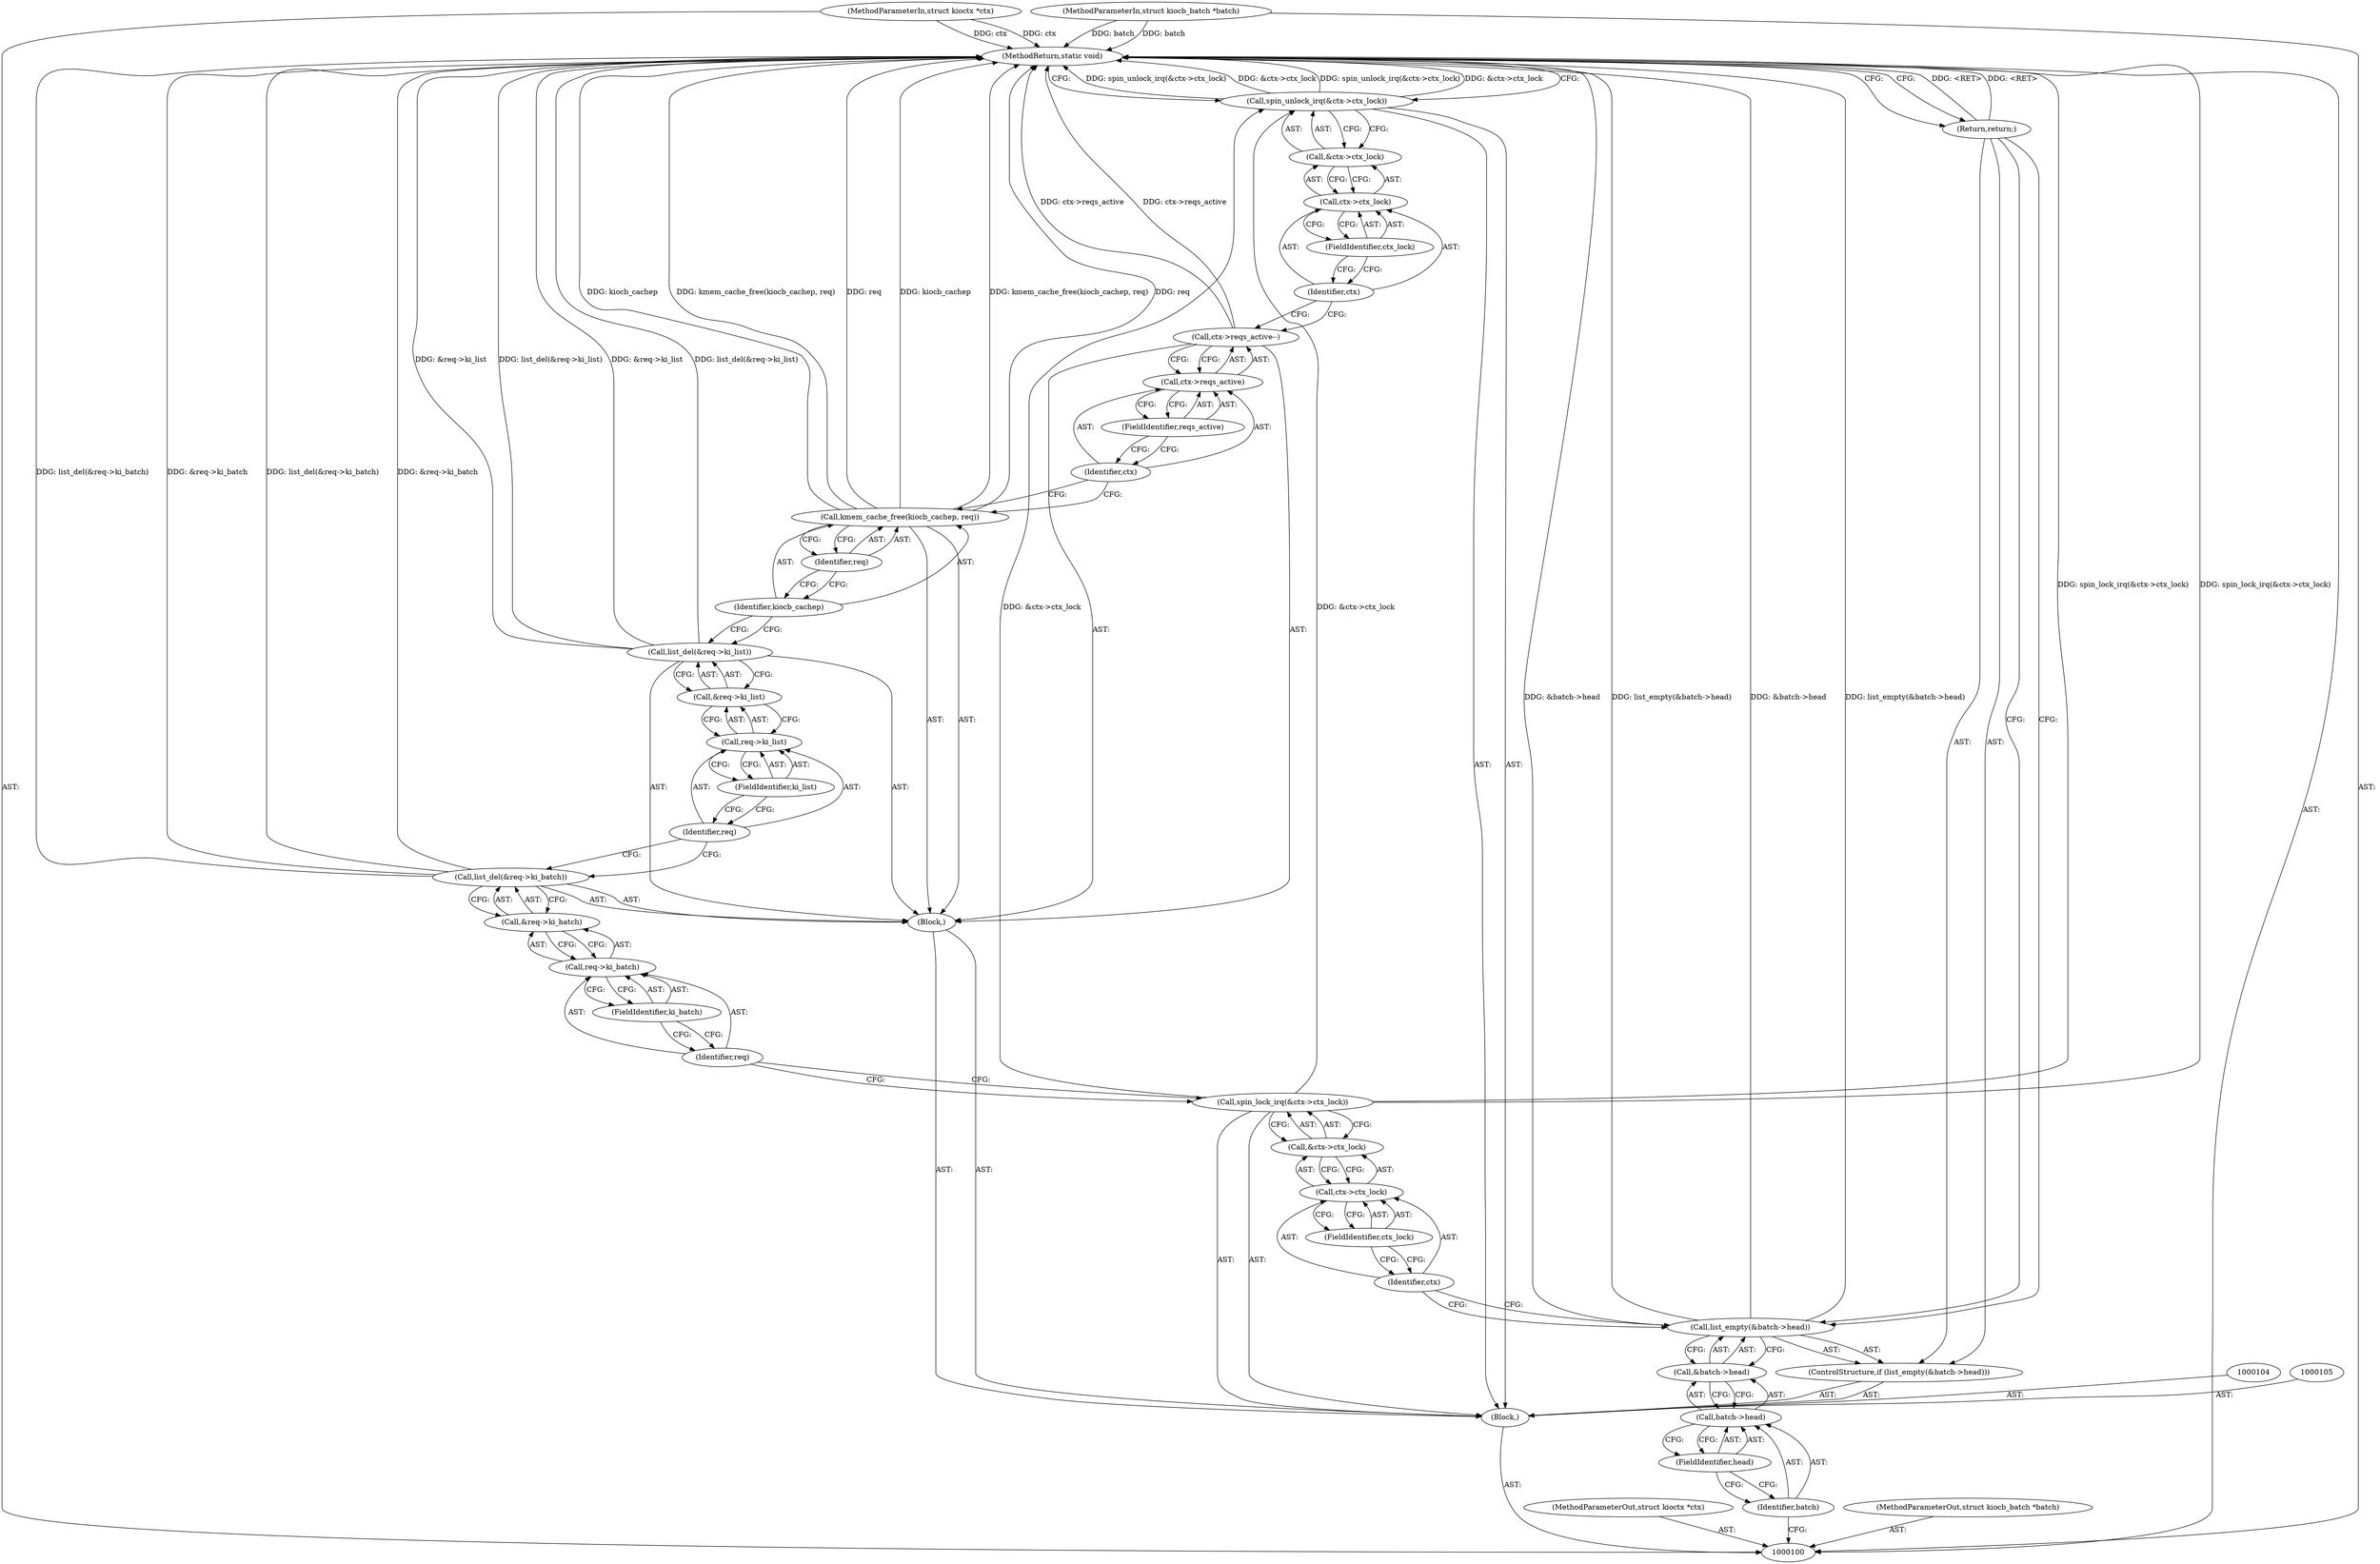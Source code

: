 digraph "0_linux_802f43594d6e4d2ac61086d239153c17873a0428_0" {
"1000118" [label="(Block,)"];
"1000120" [label="(Call,&req->ki_batch)"];
"1000121" [label="(Call,req->ki_batch)"];
"1000122" [label="(Identifier,req)"];
"1000123" [label="(FieldIdentifier,ki_batch)"];
"1000119" [label="(Call,list_del(&req->ki_batch))"];
"1000125" [label="(Call,&req->ki_list)"];
"1000126" [label="(Call,req->ki_list)"];
"1000127" [label="(Identifier,req)"];
"1000128" [label="(FieldIdentifier,ki_list)"];
"1000124" [label="(Call,list_del(&req->ki_list))"];
"1000130" [label="(Identifier,kiocb_cachep)"];
"1000129" [label="(Call,kmem_cache_free(kiocb_cachep, req))"];
"1000131" [label="(Identifier,req)"];
"1000132" [label="(Call,ctx->reqs_active--)"];
"1000133" [label="(Call,ctx->reqs_active)"];
"1000134" [label="(Identifier,ctx)"];
"1000135" [label="(FieldIdentifier,reqs_active)"];
"1000136" [label="(Call,spin_unlock_irq(&ctx->ctx_lock))"];
"1000137" [label="(Call,&ctx->ctx_lock)"];
"1000138" [label="(Call,ctx->ctx_lock)"];
"1000139" [label="(Identifier,ctx)"];
"1000140" [label="(FieldIdentifier,ctx_lock)"];
"1000141" [label="(MethodReturn,static void)"];
"1000101" [label="(MethodParameterIn,struct kioctx *ctx)"];
"1000183" [label="(MethodParameterOut,struct kioctx *ctx)"];
"1000102" [label="(MethodParameterIn,struct kiocb_batch *batch)"];
"1000184" [label="(MethodParameterOut,struct kiocb_batch *batch)"];
"1000103" [label="(Block,)"];
"1000106" [label="(ControlStructure,if (list_empty(&batch->head)))"];
"1000108" [label="(Call,&batch->head)"];
"1000109" [label="(Call,batch->head)"];
"1000110" [label="(Identifier,batch)"];
"1000111" [label="(FieldIdentifier,head)"];
"1000107" [label="(Call,list_empty(&batch->head))"];
"1000112" [label="(Return,return;)"];
"1000113" [label="(Call,spin_lock_irq(&ctx->ctx_lock))"];
"1000114" [label="(Call,&ctx->ctx_lock)"];
"1000115" [label="(Call,ctx->ctx_lock)"];
"1000116" [label="(Identifier,ctx)"];
"1000117" [label="(FieldIdentifier,ctx_lock)"];
"1000118" -> "1000103"  [label="AST: "];
"1000119" -> "1000118"  [label="AST: "];
"1000124" -> "1000118"  [label="AST: "];
"1000129" -> "1000118"  [label="AST: "];
"1000132" -> "1000118"  [label="AST: "];
"1000120" -> "1000119"  [label="AST: "];
"1000120" -> "1000121"  [label="CFG: "];
"1000121" -> "1000120"  [label="AST: "];
"1000119" -> "1000120"  [label="CFG: "];
"1000121" -> "1000120"  [label="AST: "];
"1000121" -> "1000123"  [label="CFG: "];
"1000122" -> "1000121"  [label="AST: "];
"1000123" -> "1000121"  [label="AST: "];
"1000120" -> "1000121"  [label="CFG: "];
"1000122" -> "1000121"  [label="AST: "];
"1000122" -> "1000113"  [label="CFG: "];
"1000123" -> "1000122"  [label="CFG: "];
"1000123" -> "1000121"  [label="AST: "];
"1000123" -> "1000122"  [label="CFG: "];
"1000121" -> "1000123"  [label="CFG: "];
"1000119" -> "1000118"  [label="AST: "];
"1000119" -> "1000120"  [label="CFG: "];
"1000120" -> "1000119"  [label="AST: "];
"1000127" -> "1000119"  [label="CFG: "];
"1000119" -> "1000141"  [label="DDG: list_del(&req->ki_batch)"];
"1000119" -> "1000141"  [label="DDG: &req->ki_batch"];
"1000125" -> "1000124"  [label="AST: "];
"1000125" -> "1000126"  [label="CFG: "];
"1000126" -> "1000125"  [label="AST: "];
"1000124" -> "1000125"  [label="CFG: "];
"1000126" -> "1000125"  [label="AST: "];
"1000126" -> "1000128"  [label="CFG: "];
"1000127" -> "1000126"  [label="AST: "];
"1000128" -> "1000126"  [label="AST: "];
"1000125" -> "1000126"  [label="CFG: "];
"1000127" -> "1000126"  [label="AST: "];
"1000127" -> "1000119"  [label="CFG: "];
"1000128" -> "1000127"  [label="CFG: "];
"1000128" -> "1000126"  [label="AST: "];
"1000128" -> "1000127"  [label="CFG: "];
"1000126" -> "1000128"  [label="CFG: "];
"1000124" -> "1000118"  [label="AST: "];
"1000124" -> "1000125"  [label="CFG: "];
"1000125" -> "1000124"  [label="AST: "];
"1000130" -> "1000124"  [label="CFG: "];
"1000124" -> "1000141"  [label="DDG: &req->ki_list"];
"1000124" -> "1000141"  [label="DDG: list_del(&req->ki_list)"];
"1000130" -> "1000129"  [label="AST: "];
"1000130" -> "1000124"  [label="CFG: "];
"1000131" -> "1000130"  [label="CFG: "];
"1000129" -> "1000118"  [label="AST: "];
"1000129" -> "1000131"  [label="CFG: "];
"1000130" -> "1000129"  [label="AST: "];
"1000131" -> "1000129"  [label="AST: "];
"1000134" -> "1000129"  [label="CFG: "];
"1000129" -> "1000141"  [label="DDG: kiocb_cachep"];
"1000129" -> "1000141"  [label="DDG: kmem_cache_free(kiocb_cachep, req)"];
"1000129" -> "1000141"  [label="DDG: req"];
"1000131" -> "1000129"  [label="AST: "];
"1000131" -> "1000130"  [label="CFG: "];
"1000129" -> "1000131"  [label="CFG: "];
"1000132" -> "1000118"  [label="AST: "];
"1000132" -> "1000133"  [label="CFG: "];
"1000133" -> "1000132"  [label="AST: "];
"1000139" -> "1000132"  [label="CFG: "];
"1000132" -> "1000141"  [label="DDG: ctx->reqs_active"];
"1000133" -> "1000132"  [label="AST: "];
"1000133" -> "1000135"  [label="CFG: "];
"1000134" -> "1000133"  [label="AST: "];
"1000135" -> "1000133"  [label="AST: "];
"1000132" -> "1000133"  [label="CFG: "];
"1000134" -> "1000133"  [label="AST: "];
"1000134" -> "1000129"  [label="CFG: "];
"1000135" -> "1000134"  [label="CFG: "];
"1000135" -> "1000133"  [label="AST: "];
"1000135" -> "1000134"  [label="CFG: "];
"1000133" -> "1000135"  [label="CFG: "];
"1000136" -> "1000103"  [label="AST: "];
"1000136" -> "1000137"  [label="CFG: "];
"1000137" -> "1000136"  [label="AST: "];
"1000141" -> "1000136"  [label="CFG: "];
"1000136" -> "1000141"  [label="DDG: spin_unlock_irq(&ctx->ctx_lock)"];
"1000136" -> "1000141"  [label="DDG: &ctx->ctx_lock"];
"1000113" -> "1000136"  [label="DDG: &ctx->ctx_lock"];
"1000137" -> "1000136"  [label="AST: "];
"1000137" -> "1000138"  [label="CFG: "];
"1000138" -> "1000137"  [label="AST: "];
"1000136" -> "1000137"  [label="CFG: "];
"1000138" -> "1000137"  [label="AST: "];
"1000138" -> "1000140"  [label="CFG: "];
"1000139" -> "1000138"  [label="AST: "];
"1000140" -> "1000138"  [label="AST: "];
"1000137" -> "1000138"  [label="CFG: "];
"1000139" -> "1000138"  [label="AST: "];
"1000139" -> "1000132"  [label="CFG: "];
"1000140" -> "1000139"  [label="CFG: "];
"1000140" -> "1000138"  [label="AST: "];
"1000140" -> "1000139"  [label="CFG: "];
"1000138" -> "1000140"  [label="CFG: "];
"1000141" -> "1000100"  [label="AST: "];
"1000141" -> "1000112"  [label="CFG: "];
"1000141" -> "1000136"  [label="CFG: "];
"1000112" -> "1000141"  [label="DDG: <RET>"];
"1000129" -> "1000141"  [label="DDG: kiocb_cachep"];
"1000129" -> "1000141"  [label="DDG: kmem_cache_free(kiocb_cachep, req)"];
"1000129" -> "1000141"  [label="DDG: req"];
"1000124" -> "1000141"  [label="DDG: &req->ki_list"];
"1000124" -> "1000141"  [label="DDG: list_del(&req->ki_list)"];
"1000107" -> "1000141"  [label="DDG: &batch->head"];
"1000107" -> "1000141"  [label="DDG: list_empty(&batch->head)"];
"1000136" -> "1000141"  [label="DDG: spin_unlock_irq(&ctx->ctx_lock)"];
"1000136" -> "1000141"  [label="DDG: &ctx->ctx_lock"];
"1000119" -> "1000141"  [label="DDG: list_del(&req->ki_batch)"];
"1000119" -> "1000141"  [label="DDG: &req->ki_batch"];
"1000132" -> "1000141"  [label="DDG: ctx->reqs_active"];
"1000102" -> "1000141"  [label="DDG: batch"];
"1000113" -> "1000141"  [label="DDG: spin_lock_irq(&ctx->ctx_lock)"];
"1000101" -> "1000141"  [label="DDG: ctx"];
"1000101" -> "1000100"  [label="AST: "];
"1000101" -> "1000141"  [label="DDG: ctx"];
"1000183" -> "1000100"  [label="AST: "];
"1000102" -> "1000100"  [label="AST: "];
"1000102" -> "1000141"  [label="DDG: batch"];
"1000184" -> "1000100"  [label="AST: "];
"1000103" -> "1000100"  [label="AST: "];
"1000104" -> "1000103"  [label="AST: "];
"1000105" -> "1000103"  [label="AST: "];
"1000106" -> "1000103"  [label="AST: "];
"1000113" -> "1000103"  [label="AST: "];
"1000118" -> "1000103"  [label="AST: "];
"1000136" -> "1000103"  [label="AST: "];
"1000106" -> "1000103"  [label="AST: "];
"1000107" -> "1000106"  [label="AST: "];
"1000112" -> "1000106"  [label="AST: "];
"1000108" -> "1000107"  [label="AST: "];
"1000108" -> "1000109"  [label="CFG: "];
"1000109" -> "1000108"  [label="AST: "];
"1000107" -> "1000108"  [label="CFG: "];
"1000109" -> "1000108"  [label="AST: "];
"1000109" -> "1000111"  [label="CFG: "];
"1000110" -> "1000109"  [label="AST: "];
"1000111" -> "1000109"  [label="AST: "];
"1000108" -> "1000109"  [label="CFG: "];
"1000110" -> "1000109"  [label="AST: "];
"1000110" -> "1000100"  [label="CFG: "];
"1000111" -> "1000110"  [label="CFG: "];
"1000111" -> "1000109"  [label="AST: "];
"1000111" -> "1000110"  [label="CFG: "];
"1000109" -> "1000111"  [label="CFG: "];
"1000107" -> "1000106"  [label="AST: "];
"1000107" -> "1000108"  [label="CFG: "];
"1000108" -> "1000107"  [label="AST: "];
"1000112" -> "1000107"  [label="CFG: "];
"1000116" -> "1000107"  [label="CFG: "];
"1000107" -> "1000141"  [label="DDG: &batch->head"];
"1000107" -> "1000141"  [label="DDG: list_empty(&batch->head)"];
"1000112" -> "1000106"  [label="AST: "];
"1000112" -> "1000107"  [label="CFG: "];
"1000141" -> "1000112"  [label="CFG: "];
"1000112" -> "1000141"  [label="DDG: <RET>"];
"1000113" -> "1000103"  [label="AST: "];
"1000113" -> "1000114"  [label="CFG: "];
"1000114" -> "1000113"  [label="AST: "];
"1000122" -> "1000113"  [label="CFG: "];
"1000113" -> "1000141"  [label="DDG: spin_lock_irq(&ctx->ctx_lock)"];
"1000113" -> "1000136"  [label="DDG: &ctx->ctx_lock"];
"1000114" -> "1000113"  [label="AST: "];
"1000114" -> "1000115"  [label="CFG: "];
"1000115" -> "1000114"  [label="AST: "];
"1000113" -> "1000114"  [label="CFG: "];
"1000115" -> "1000114"  [label="AST: "];
"1000115" -> "1000117"  [label="CFG: "];
"1000116" -> "1000115"  [label="AST: "];
"1000117" -> "1000115"  [label="AST: "];
"1000114" -> "1000115"  [label="CFG: "];
"1000116" -> "1000115"  [label="AST: "];
"1000116" -> "1000107"  [label="CFG: "];
"1000117" -> "1000116"  [label="CFG: "];
"1000117" -> "1000115"  [label="AST: "];
"1000117" -> "1000116"  [label="CFG: "];
"1000115" -> "1000117"  [label="CFG: "];
}
